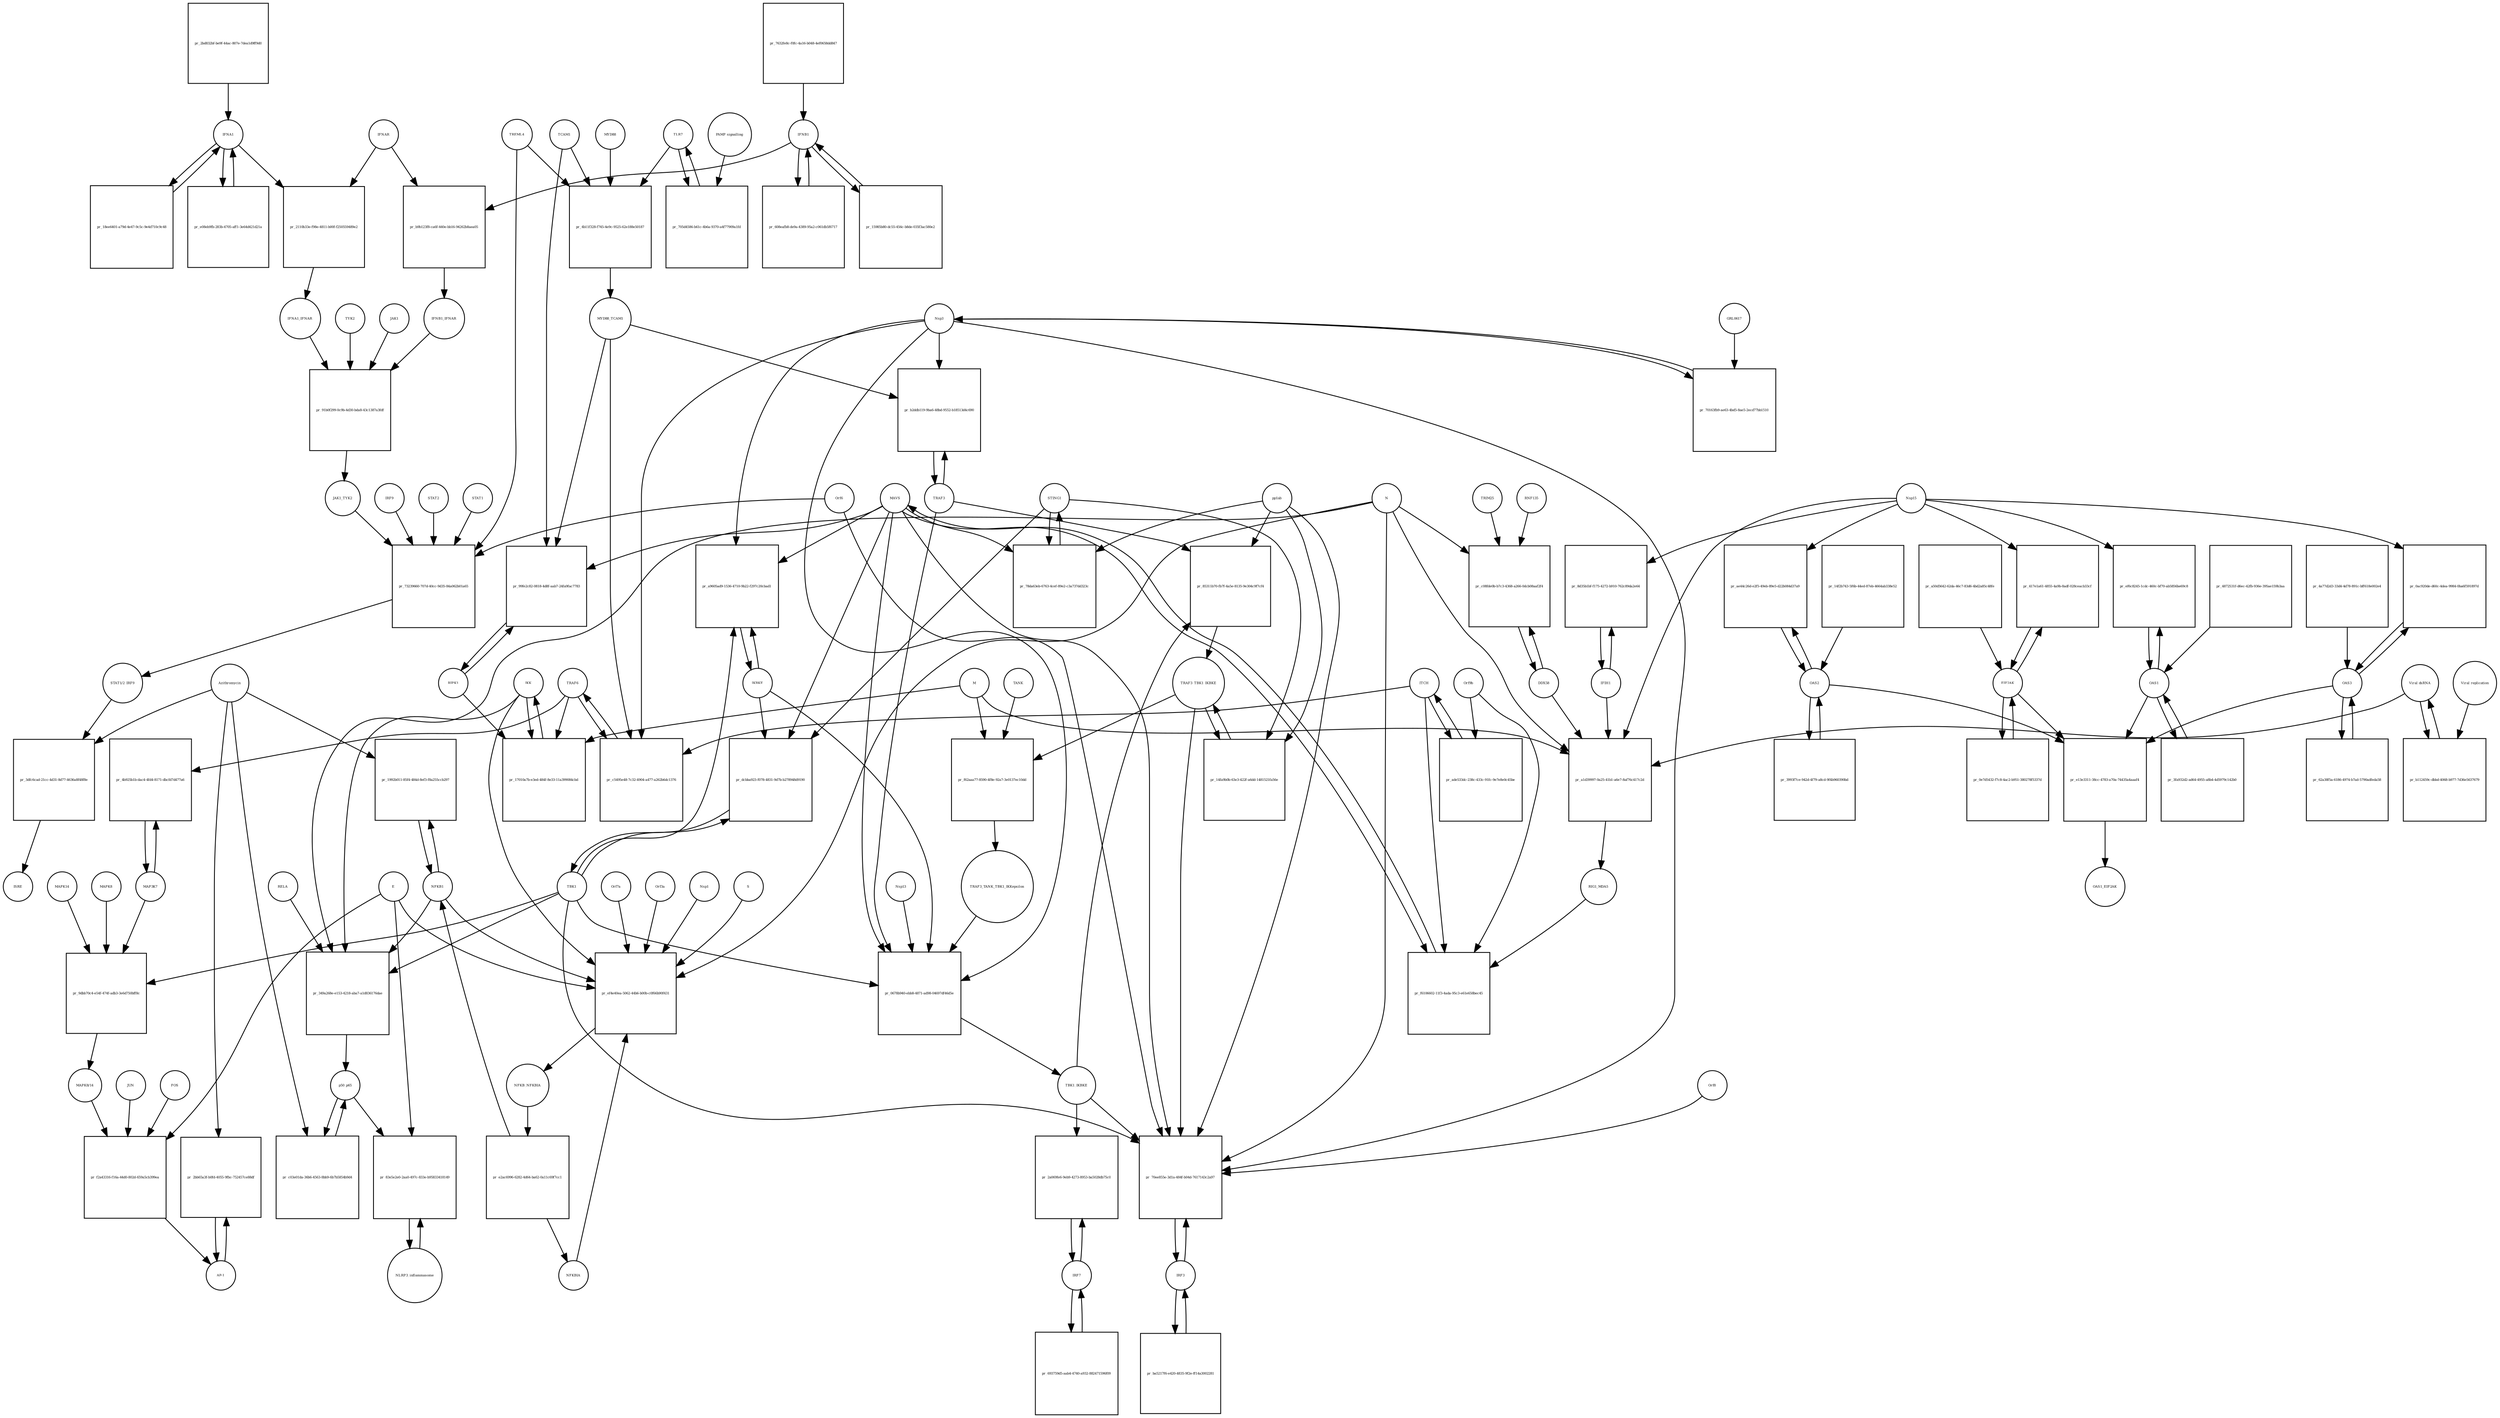 strict digraph  {
IFNA1 [annotation="urn_miriam_pubmed_31226023|urn_miriam_wikipathways_WP4868", bipartite=0, cls=macromolecule, fontsize=4, label=IFNA1, shape=circle];
"pr_18ee6401-a79d-4e47-9c5c-9e4d710c9c48" [annotation="", bipartite=1, cls=process, fontsize=4, label="pr_18ee6401-a79d-4e47-9c5c-9e4d710c9c48", shape=square];
IFNB1 [annotation="urn_miriam_pubmed_31226023|urn_miriam_wikipathways_WP4868", bipartite=0, cls=macromolecule, fontsize=4, label=IFNB1, shape=circle];
"pr_608eafb8-de9a-4389-95a2-c061db5f6717" [annotation="", bipartite=1, cls=process, fontsize=4, label="pr_608eafb8-de9a-4389-95a2-c061db5f6717", shape=square];
"STAT1/2_IRF9" [annotation="urn_miriam_pubmed_31226023|urn_miriam_wikipathways_WP4868", bipartite=0, cls=complex, fontsize=4, label="STAT1/2_IRF9", shape=circle];
"pr_3dfc6cad-21cc-4d31-8d77-4636a8f48f8e" [annotation="", bipartite=1, cls=process, fontsize=4, label="pr_3dfc6cad-21cc-4d31-8d77-4636a8f48f8e", shape=square];
ISRE [annotation="urn_miriam_pubmed_31226023|urn_miriam_wikipathways_WP4868", bipartite=0, cls=complex, fontsize=4, label=ISRE, shape=circle];
Azithromycin [annotation=urn_miriam_wikipathways_WP4868, bipartite=0, cls="simple chemical", fontsize=4, label=Azithromycin, shape=circle];
"AP-1" [annotation="urn_miriam_pubmed_31226023|urn_miriam_wikipathways_WP4868", bipartite=0, cls=complex, fontsize=4, label="AP-1", shape=circle];
"pr_2bb65a3f-b0fd-4055-9fbc-752457ce88df" [annotation="", bipartite=1, cls=process, fontsize=4, label="pr_2bb65a3f-b0fd-4055-9fbc-752457ce88df", shape=square];
NFKB1 [annotation=urn_miriam_wikipathways_WP4868, bipartite=0, cls=macromolecule, fontsize=4, label=NFKB1, shape=circle];
"pr_1992b011-85f4-484d-8ef3-f8a255ccb297" [annotation="", bipartite=1, cls=process, fontsize=4, label="pr_1992b011-85f4-484d-8ef3-f8a255ccb297", shape=square];
IRF3 [annotation="", bipartite=0, cls=macromolecule, fontsize=4, label=IRF3, shape=circle];
"pr_ba5217f6-e420-4835-9f2e-ff14a3002281" [annotation="", bipartite=1, cls=process, fontsize=4, label="pr_ba5217f6-e420-4835-9f2e-ff14a3002281", shape=square];
p50_p65 [annotation="", bipartite=0, cls=complex, fontsize=4, label=p50_p65, shape=circle];
"pr_c03e01da-36b6-4563-8bb9-6b7b5854b9d4" [annotation="", bipartite=1, cls=process, fontsize=4, label="pr_c03e01da-36b6-4563-8bb9-6b7b5854b9d4", shape=square];
IRF7 [annotation="", bipartite=0, cls=macromolecule, fontsize=4, label=IRF7, shape=circle];
"pr_693759d5-aab4-4740-a932-882471596f09" [annotation="", bipartite=1, cls=process, fontsize=4, label="pr_693759d5-aab4-4740-a932-882471596f09", shape=square];
"pr_15985b80-dc55-456c-b8de-035f3ac580e2" [annotation="", bipartite=1, cls=process, fontsize=4, label="pr_15985b80-dc55-456c-b8de-035f3ac580e2", shape=square];
"pr_e08eb9fb-283b-4705-aff1-3e64d421d21a" [annotation="", bipartite=1, cls=process, fontsize=4, label="pr_e08eb9fb-283b-4705-aff1-3e64d421d21a", shape=square];
OAS1 [annotation="", bipartite=0, cls=macromolecule, fontsize=4, label=OAS1, shape=circle];
"pr_3fa932d2-ad64-4955-a8b4-4d5979c142b0" [annotation="", bipartite=1, cls=process, fontsize=4, label="pr_3fa932d2-ad64-4955-a8b4-4d5979c142b0", shape=square];
EIF2AK [annotation="", bipartite=0, cls=macromolecule, fontsize=4, label=EIF2AK, shape=circle];
"pr_0e7d5432-f7c8-4ac2-b951-380278f5337d" [annotation="", bipartite=1, cls=process, fontsize=4, label="pr_0e7d5432-f7c8-4ac2-b951-380278f5337d", shape=square];
OAS2 [annotation="", bipartite=0, cls=macromolecule, fontsize=4, label=OAS2, shape=circle];
"pr_3993f7ce-942d-4f79-a8cd-9f4b960390bd" [annotation="", bipartite=1, cls=process, fontsize=4, label="pr_3993f7ce-942d-4f79-a8cd-9f4b960390bd", shape=square];
OAS3 [annotation="", bipartite=0, cls=macromolecule, fontsize=4, label=OAS3, shape=circle];
"pr_62a38f5a-6186-4974-b7ad-5790adfeda58" [annotation="", bipartite=1, cls=process, fontsize=4, label="pr_62a38f5a-6186-4974-b7ad-5790adfeda58", shape=square];
"pr_7632fe8c-f0fc-4a16-b048-4ef0658dd847" [annotation="", bipartite=1, cls=process, fontsize=4, label="pr_7632fe8c-f0fc-4a16-b048-4ef0658dd847", shape=square];
"pr_2bd832bf-be9f-44ac-807e-7dea1d9ff9d0" [annotation="", bipartite=1, cls=process, fontsize=4, label="pr_2bd832bf-be9f-44ac-807e-7dea1d9ff9d0", shape=square];
"pr_4872531f-d6ec-42fb-936e-395ae159b3aa" [annotation="", bipartite=1, cls=process, fontsize=4, label="pr_4872531f-d6ec-42fb-936e-395ae159b3aa", shape=square];
"pr_a50d5642-62da-46c7-83d6-4bd2a85c48fe" [annotation="", bipartite=1, cls=process, fontsize=4, label="pr_a50d5642-62da-46c7-83d6-4bd2a85c48fe", shape=square];
TRAF6 [annotation="urn_miriam_pubmed_31226023|urn_miriam_wikipathways_WP4868", bipartite=0, cls=macromolecule, fontsize=4, label=TRAF6, shape=circle];
"pr_c5495e48-7c32-4904-a477-a262b6dc1376" [annotation="", bipartite=1, cls=process, fontsize=4, label="pr_c5495e48-7c32-4904-a477-a262b6dc1376", shape=square];
MYD88_TCAM1 [annotation=urn_miriam_pubmed_31226023, bipartite=0, cls=complex, fontsize=4, label=MYD88_TCAM1, shape=circle];
Nsp3 [annotation="urn_miriam_pubmed_31226023|urn_miriam_wikipathways_WP4868|urn_miriam_ncbiprotein_YP_009725299", bipartite=0, cls=macromolecule, fontsize=4, label=Nsp3, shape=circle];
ITCH [annotation="", bipartite=0, cls=macromolecule, fontsize=4, label=ITCH, shape=circle];
TBK1 [annotation="urn_miriam_pubmed_31226023|urn_miriam_wikipathways_WP4868|urn_miriam_pubmed_24622840", bipartite=0, cls=macromolecule, fontsize=4, label=TBK1, shape=circle];
"pr_dcbba923-f078-4831-9d7b-b278948d9190" [annotation="", bipartite=1, cls=process, fontsize=4, label="pr_dcbba923-f078-4831-9d7b-b278948d9190", shape=square];
IKBKE [annotation="", bipartite=0, cls=macromolecule, fontsize=4, label=IKBKE, shape=circle];
STING1 [annotation=urn_miriam_pubmed_24622840, bipartite=0, cls=macromolecule, fontsize=4, label=STING1, shape=circle];
MAVS [annotation="", bipartite=0, cls=macromolecule, fontsize=4, label=MAVS, shape=circle];
"pr_14f2b743-5f6b-44ed-87eb-4664ab338e52" [annotation="", bipartite=1, cls=process, fontsize=4, label="pr_14f2b743-5f6b-44ed-87eb-4664ab338e52", shape=square];
"pr_4a77d2d3-33d4-4d78-891c-bff618e002e4" [annotation="", bipartite=1, cls=process, fontsize=4, label="pr_4a77d2d3-33d4-4d78-891c-bff618e002e4", shape=square];
TRAF3 [annotation=urn_miriam_pubmed_31226023, bipartite=0, cls=macromolecule, fontsize=4, label=TRAF3, shape=circle];
"pr_b2ddb119-9ba6-48bd-9552-b18513d4c690" [annotation="", bipartite=1, cls=process, fontsize=4, label="pr_b2ddb119-9ba6-48bd-9552-b18513d4c690", shape=square];
MAP3K7 [annotation="", bipartite=0, cls=macromolecule, fontsize=4, label=MAP3K7, shape=circle];
"pr_4b925b1b-dac4-4fd4-8171-dbcfd7d477a6" [annotation="", bipartite=1, cls=process, fontsize=4, label="pr_4b925b1b-dac4-4fd4-8171-dbcfd7d477a6", shape=square];
IKK [annotation="", bipartite=0, cls=complex, fontsize=4, label=IKK, shape=circle];
"pr_17010a7b-e3ed-484f-8e33-11a399084cbd" [annotation="", bipartite=1, cls=process, fontsize=4, label="pr_17010a7b-e3ed-484f-8e33-11a399084cbd", shape=square];
RIPK1 [annotation="", bipartite=0, cls=macromolecule, fontsize=4, label=RIPK1, shape=circle];
M [annotation="urn_miriam_pubmed_31226023|urn_miriam_ncbiprotein_BCD58756", bipartite=0, cls=macromolecule, fontsize=4, label=M, shape=circle];
"pr_a9605ad9-1536-4710-9b22-f297c20cbad1" [annotation="", bipartite=1, cls=process, fontsize=4, label="pr_a9605ad9-1536-4710-9b22-f297c20cbad1", shape=square];
"pr_70ee855e-3d1a-484f-b04d-7617143c2a97" [annotation="", bipartite=1, cls=process, fontsize=4, label="pr_70ee855e-3d1a-484f-b04d-7617143c2a97", shape=square];
TBK1_IKBKE [annotation="urn_miriam_pubmed_31226023|urn_miriam_wikipathways_WP4868|urn_miriam_pubmed_24622840", bipartite=0, cls=complex, fontsize=4, label=TBK1_IKBKE, shape=circle];
N [annotation="urn_miriam_pubmed_31226023|urn_miriam_ncbiprotein_BCD58761", bipartite=0, cls=macromolecule, fontsize=4, label=N, shape=circle];
TRAF3_TBK1_IKBKE [annotation=urn_miriam_pubmed_24622840, bipartite=0, cls=complex, fontsize=4, label=TRAF3_TBK1_IKBKE, shape=circle];
Orf8 [annotation=urn_miriam_ncbiprotein_BCD58760, bipartite=0, cls=complex, fontsize=4, label=Orf8, shape=circle];
Orf6 [annotation="urn_miriam_pubmed_31226023|urn_miriam_ncbiprotein_BCD58757", bipartite=0, cls=macromolecule, fontsize=4, label=Orf6, shape=circle];
pp1ab [annotation="urn_miriam_ncbiprotein_YP_009724389|urn_miriam_pubmed_24622840", bipartite=0, cls=macromolecule, fontsize=4, label=pp1ab, shape=circle];
"pr_99fe2c82-0818-4d8f-aab7-24fa9fac7783" [annotation="", bipartite=1, cls=process, fontsize=4, label="pr_99fe2c82-0818-4d8f-aab7-24fa9fac7783", shape=square];
TCAM1 [annotation=urn_miriam_pubmed_31226023, bipartite=0, cls=macromolecule, fontsize=4, label=TCAM1, shape=circle];
"pr_f6106602-11f3-4ada-95c3-e61e658bec45" [annotation="", bipartite=1, cls=process, fontsize=4, label="pr_f6106602-11f3-4ada-95c3-e61e658bec45", shape=square];
RIG1_MDA5 [annotation="urn_miriam_pubmed_31226023|urn_miriam_pubmed_19052324", bipartite=0, cls=complex, fontsize=4, label=RIG1_MDA5, shape=circle];
Orf9b [annotation="urn_miriam_pubmed_31226023|urn_miriam_ncbiprotein_ABI96969|urn_miriam_uniprot_P0DTD2", bipartite=0, cls=macromolecule, fontsize=4, label=Orf9b, shape=circle];
"pr_0ac920de-d60c-4dea-9984-0ba6f591897d" [annotation="", bipartite=1, cls=process, fontsize=4, label="pr_0ac920de-d60c-4dea-9984-0ba6f591897d", shape=square];
Nsp15 [annotation="urn_miriam_pubmed_31226023|urn_miriam_ncbiprotein_YP_009725310", bipartite=0, cls=macromolecule, fontsize=4, label=Nsp15, shape=circle];
"pr_ae44c26d-e2f5-49eb-89e5-d22b084d37a9" [annotation="", bipartite=1, cls=process, fontsize=4, label="pr_ae44c26d-e2f5-49eb-89e5-d22b084d37a9", shape=square];
"pr_ef6c8245-1cdc-460c-bf70-ab5856be69c8" [annotation="", bipartite=1, cls=process, fontsize=4, label="pr_ef6c8245-1cdc-460c-bf70-ab5856be69c8", shape=square];
"pr_417e1a61-4855-4a9b-8adf-028ceacb33cf" [annotation="", bipartite=1, cls=process, fontsize=4, label="pr_417e1a61-4855-4a9b-8adf-028ceacb33cf", shape=square];
"Viral dsRNA" [annotation="urn_miriam_pubmed_31226023|urn_miriam_pubmed_19052324|urn_miriam_taxonomy_694009", bipartite=0, cls="nucleic acid feature", fontsize=4, label="Viral dsRNA", shape=circle];
"pr_b112459c-dbbd-4068-b977-7d36e5637679" [annotation="", bipartite=1, cls=process, fontsize=4, label="pr_b112459c-dbbd-4068-b977-7d36e5637679", shape=square];
"Viral replication" [annotation="urn_miriam_pubmed_31226023|urn_miriam_pubmed_19052324|urn_miriam_mesh_D014779", bipartite=0, cls=phenotype, fontsize=4, label="Viral replication", shape=circle];
"pr_70163fb9-ae63-4bd5-8ae5-2ecd77bb1510" [annotation="", bipartite=1, cls=process, fontsize=4, label="pr_70163fb9-ae63-4bd5-8ae5-2ecd77bb1510", shape=square];
GRL0617 [annotation=urn_miriam_wikipathways_WP4868, bipartite=0, cls="simple chemical", fontsize=4, label=GRL0617, shape=circle];
"pr_78da63eb-6763-4cef-89e2-c3a737dd323c" [annotation="", bipartite=1, cls=process, fontsize=4, label="pr_78da63eb-6763-4cef-89e2-c3a737dd323c", shape=square];
"pr_14fa9b0b-63e3-422f-a6dd-1481521fa56e" [annotation="", bipartite=1, cls=process, fontsize=4, label="pr_14fa9b0b-63e3-422f-a6dd-1481521fa56e", shape=square];
TLR7 [annotation=urn_miriam_pubmed_31226023, bipartite=0, cls=macromolecule, fontsize=4, label=TLR7, shape=circle];
"pr_705d4586-b61c-4b6a-9370-a4f77909a1fd" [annotation="", bipartite=1, cls=process, fontsize=4, label="pr_705d4586-b61c-4b6a-9370-a4f77909a1fd", shape=square];
"PAMP signalling" [annotation="urn_miriam_pubmed_31226023|urn_miriam_mesh_D000069452", bipartite=0, cls=phenotype, fontsize=4, label="PAMP signalling", shape=circle];
IFIH1 [annotation="", bipartite=0, cls=macromolecule, fontsize=4, label=IFIH1, shape=circle];
"pr_8d35b1bf-f175-4272-b910-762c89da2e64" [annotation="", bipartite=1, cls=process, fontsize=4, label="pr_8d35b1bf-f175-4272-b910-762c89da2e64", shape=square];
DDX58 [annotation="urn_miriam_pubmed_31226023|urn_miriam_pubmed_19052324", bipartite=0, cls=macromolecule, fontsize=4, label=DDX58, shape=circle];
"pr_c08fde0b-b7c3-4368-a266-0dcb08aaf2f4" [annotation="", bipartite=1, cls=process, fontsize=4, label="pr_c08fde0b-b7c3-4368-a266-0dcb08aaf2f4", shape=square];
TRIM25 [annotation="", bipartite=0, cls=macromolecule, fontsize=4, label=TRIM25, shape=circle];
RNF135 [annotation="", bipartite=0, cls=macromolecule, fontsize=4, label=RNF135, shape=circle];
"pr_ade533dc-238c-433c-91fc-9e7e8e0c45be" [annotation="", bipartite=1, cls=process, fontsize=4, label="pr_ade533dc-238c-433c-91fc-9e7e8e0c45be", shape=square];
"pr_f62aaa77-8590-4f8e-92a7-3e0137ec10dd" [annotation="", bipartite=1, cls=process, fontsize=4, label="pr_f62aaa77-8590-4f8e-92a7-3e0137ec10dd", shape=square];
TRAF3_TANK_TBK1_IKKepsilon [annotation="", bipartite=0, cls=complex, fontsize=4, label=TRAF3_TANK_TBK1_IKKepsilon, shape=circle];
TANK [annotation="", bipartite=0, cls=macromolecule, fontsize=4, label=TANK, shape=circle];
"pr_2a069fe6-9eb9-4273-8953-ba5028db75c0" [annotation="", bipartite=1, cls=process, fontsize=4, label="pr_2a069fe6-9eb9-4273-8953-ba5028db75c0", shape=square];
NLRP3_inflammasome [annotation="", bipartite=0, cls=complex, fontsize=4, label=NLRP3_inflammasome, shape=circle];
"pr_83e5e2e0-2aa0-497c-833e-b95833418149" [annotation="", bipartite=1, cls=process, fontsize=4, label="pr_83e5e2e0-2aa0-497c-833e-b95833418149", shape=square];
E [annotation="urn_miriam_pubmed_31226023|urn_miriam_ncbiprotein_BCD58755", bipartite=0, cls=macromolecule, fontsize=4, label=E, shape=circle];
STAT1 [annotation="urn_miriam_pubmed_31226023|urn_miriam_wikipathways_WP4868", bipartite=0, cls=macromolecule, fontsize=4, label=STAT1, shape=circle];
"pr_73239660-707d-40cc-9d35-84a062b01a65" [annotation="", bipartite=1, cls=process, fontsize=4, label="pr_73239660-707d-40cc-9d35-84a062b01a65", shape=square];
TREML4 [annotation=urn_miriam_wikipathways_WP4868, bipartite=0, cls=macromolecule, fontsize=4, label=TREML4, shape=circle];
JAK1_TYK2 [annotation="urn_miriam_pubmed_31226023|urn_miriam_wikipathways_WP4868", bipartite=0, cls=complex, fontsize=4, label=JAK1_TYK2, shape=circle];
IRF9 [annotation="urn_miriam_pubmed_31226023|urn_miriam_wikipathways_WP4868", bipartite=0, cls=macromolecule, fontsize=4, label=IRF9, shape=circle];
STAT2 [annotation="urn_miriam_pubmed_31226023|urn_miriam_wikipathways_WP4868", bipartite=0, cls=macromolecule, fontsize=4, label=STAT2, shape=circle];
"pr_e13e3311-38cc-4783-a70a-74435a4aaaf4" [annotation="", bipartite=1, cls=process, fontsize=4, label="pr_e13e3311-38cc-4783-a70a-74435a4aaaf4", shape=square];
OAS1_EIF2AK [annotation="", bipartite=0, cls=complex, fontsize=4, label=OAS1_EIF2AK, shape=circle];
JAK1 [annotation="urn_miriam_pubmed_31226023|urn_miriam_wikipathways_WP4868", bipartite=0, cls=macromolecule, fontsize=4, label=JAK1, shape=circle];
"pr_91b0f299-0c9b-4d30-bda8-43c1387a3fdf" [annotation="", bipartite=1, cls=process, fontsize=4, label="pr_91b0f299-0c9b-4d30-bda8-43c1387a3fdf", shape=square];
IFNA1_IFNAR [annotation="urn_miriam_pubmed_31226023|urn_miriam_wikipathways_WP4868", bipartite=0, cls=complex, fontsize=4, label=IFNA1_IFNAR, shape=circle];
IFNB1_IFNAR [annotation="urn_miriam_pubmed_31226023|urn_miriam_wikipathways_WP4868", bipartite=0, cls=complex, fontsize=4, label=IFNB1_IFNAR, shape=circle];
TYK2 [annotation="urn_miriam_pubmed_31226023|urn_miriam_wikipathways_WP4868", bipartite=0, cls=macromolecule, fontsize=4, label=TYK2, shape=circle];
MYD88 [annotation="urn_miriam_pubmed_31226023|urn_miriam_wikipathways_WP4868", bipartite=0, cls=macromolecule, fontsize=4, label=MYD88, shape=circle];
"pr_4b11f328-f745-4e9c-9525-62e188e50187" [annotation="", bipartite=1, cls=process, fontsize=4, label="pr_4b11f328-f745-4e9c-9525-62e188e50187", shape=square];
NFKB_NFKBIA [annotation="urn_miriam_pubmed_31226023|urn_miriam_wikipathways_WP4868", bipartite=0, cls=complex, fontsize=4, label=NFKB_NFKBIA, shape=circle];
"pr_e2ac6996-6282-4d64-ba62-0a11c69f7cc1" [annotation="", bipartite=1, cls=process, fontsize=4, label="pr_e2ac6996-6282-4d64-ba62-0a11c69f7cc1", shape=square];
NFKBIA [annotation="urn_miriam_pubmed_31226023|urn_miriam_wikipathways_WP4868", bipartite=0, cls=macromolecule, fontsize=4, label=NFKBIA, shape=circle];
IFNAR [annotation="urn_miriam_pubmed_31226023|urn_miriam_wikipathways_WP4868", bipartite=0, cls=complex, fontsize=4, label=IFNAR, shape=circle];
"pr_2110b33e-f98e-4811-b00f-f250559489e2" [annotation="", bipartite=1, cls=process, fontsize=4, label="pr_2110b33e-f98e-4811-b00f-f250559489e2", shape=square];
"pr_b9b123f8-ca6f-440e-bb16-94262b8aea05" [annotation="", bipartite=1, cls=process, fontsize=4, label="pr_b9b123f8-ca6f-440e-bb16-94262b8aea05", shape=square];
MAPK14 [annotation="urn_miriam_pubmed_31226023|urn_miriam_wikipathways_WP4868", bipartite=0, cls=macromolecule, fontsize=4, label=MAPK14, shape=circle];
"pr_9dbb70c4-e54f-474f-adb3-3e6d750bff8c" [annotation="", bipartite=1, cls=process, fontsize=4, label="pr_9dbb70c4-e54f-474f-adb3-3e6d750bff8c", shape=square];
"MAPK8/14" [annotation="urn_miriam_pubmed_31226023|urn_miriam_wikipathways_WP4868", bipartite=0, cls=complex, fontsize=4, label="MAPK8/14", shape=circle];
MAPK8 [annotation="urn_miriam_pubmed_31226023|urn_miriam_wikipathways_WP4868", bipartite=0, cls=macromolecule, fontsize=4, label=MAPK8, shape=circle];
JUN [annotation="urn_miriam_pubmed_31226023|urn_miriam_wikipathways_WP4868", bipartite=0, cls=macromolecule, fontsize=4, label=JUN, shape=circle];
"pr_f2a43316-f16a-44d0-802d-659a5cb399ea" [annotation="", bipartite=1, cls=process, fontsize=4, label="pr_f2a43316-f16a-44d0-802d-659a5cb399ea", shape=square];
FOS [annotation="urn_miriam_pubmed_31226023|urn_miriam_wikipathways_WP4868", bipartite=0, cls=macromolecule, fontsize=4, label=FOS, shape=circle];
"pr_ef4e40ea-5062-44b6-b00b-c0f66b90f431" [annotation="", bipartite=1, cls=process, fontsize=4, label="pr_ef4e40ea-5062-44b6-b00b-c0f66b90f431", shape=square];
Nsp1 [annotation="urn_miriam_pubmed_31226023|urn_miriam_ncbiprotein_YP_009725297", bipartite=0, cls=macromolecule, fontsize=4, label=Nsp1, shape=circle];
S [annotation=urn_miriam_ncbiprotein_BCD58753, bipartite=0, cls=macromolecule, fontsize=4, label=S, shape=circle];
Orf7a [annotation=urn_miriam_ncbiprotein_BCD58758, bipartite=0, cls=macromolecule, fontsize=4, label=Orf7a, shape=circle];
Orf3a [annotation=urn_miriam_ncbiprotein_BCD58754, bipartite=0, cls=macromolecule, fontsize=4, label=Orf3a, shape=circle];
"pr_0678b940-ebb8-4871-ad98-04697df46d5e" [annotation="", bipartite=1, cls=process, fontsize=4, label="pr_0678b940-ebb8-4871-ad98-04697df46d5e", shape=square];
Nsp13 [annotation="urn_miriam_uniprot_P0DTD1|urn_miriam_wikipathways_WP4868|urn_miriam_ncbiprotein_YP_009725308", bipartite=0, cls=macromolecule, fontsize=4, label=Nsp13, shape=circle];
RELA [annotation="", bipartite=0, cls=macromolecule, fontsize=4, label=RELA, shape=circle];
"pr_349a268e-e153-4218-aba7-a1d836176dae" [annotation="", bipartite=1, cls=process, fontsize=4, label="pr_349a268e-e153-4218-aba7-a1d836176dae", shape=square];
"pr_a1d39997-0a25-41b1-a6e7-8af76c417c2d" [annotation="", bipartite=1, cls=process, fontsize=4, label="pr_a1d39997-0a25-41b1-a6e7-8af76c417c2d", shape=square];
"pr_85311b70-fb7f-4a5e-8135-9e304c9f7cf4" [annotation="", bipartite=1, cls=process, fontsize=4, label="pr_85311b70-fb7f-4a5e-8135-9e304c9f7cf4", shape=square];
IFNA1 -> "pr_18ee6401-a79d-4e47-9c5c-9e4d710c9c48"  [annotation="", interaction_type=consumption];
IFNA1 -> "pr_e08eb9fb-283b-4705-aff1-3e64d421d21a"  [annotation="", interaction_type=consumption];
IFNA1 -> "pr_2110b33e-f98e-4811-b00f-f250559489e2"  [annotation="", interaction_type=consumption];
"pr_18ee6401-a79d-4e47-9c5c-9e4d710c9c48" -> IFNA1  [annotation="", interaction_type=production];
IFNB1 -> "pr_608eafb8-de9a-4389-95a2-c061db5f6717"  [annotation="", interaction_type=consumption];
IFNB1 -> "pr_15985b80-dc55-456c-b8de-035f3ac580e2"  [annotation="", interaction_type=consumption];
IFNB1 -> "pr_b9b123f8-ca6f-440e-bb16-94262b8aea05"  [annotation="", interaction_type=consumption];
"pr_608eafb8-de9a-4389-95a2-c061db5f6717" -> IFNB1  [annotation="", interaction_type=production];
"STAT1/2_IRF9" -> "pr_3dfc6cad-21cc-4d31-8d77-4636a8f48f8e"  [annotation="", interaction_type=consumption];
"pr_3dfc6cad-21cc-4d31-8d77-4636a8f48f8e" -> ISRE  [annotation="", interaction_type=production];
Azithromycin -> "pr_3dfc6cad-21cc-4d31-8d77-4636a8f48f8e"  [annotation=urn_miriam_pubmed_31226023, interaction_type=inhibition];
Azithromycin -> "pr_2bb65a3f-b0fd-4055-9fbc-752457ce88df"  [annotation=urn_miriam_pubmed_31226023, interaction_type=inhibition];
Azithromycin -> "pr_1992b011-85f4-484d-8ef3-f8a255ccb297"  [annotation=urn_miriam_wikipathways_WP4868, interaction_type=inhibition];
Azithromycin -> "pr_c03e01da-36b6-4563-8bb9-6b7b5854b9d4"  [annotation=urn_miriam_pubmed_31226023, interaction_type=inhibition];
"AP-1" -> "pr_2bb65a3f-b0fd-4055-9fbc-752457ce88df"  [annotation="", interaction_type=consumption];
"pr_2bb65a3f-b0fd-4055-9fbc-752457ce88df" -> "AP-1"  [annotation="", interaction_type=production];
NFKB1 -> "pr_1992b011-85f4-484d-8ef3-f8a255ccb297"  [annotation="", interaction_type=consumption];
NFKB1 -> "pr_ef4e40ea-5062-44b6-b00b-c0f66b90f431"  [annotation="", interaction_type=consumption];
NFKB1 -> "pr_349a268e-e153-4218-aba7-a1d836176dae"  [annotation="", interaction_type=consumption];
"pr_1992b011-85f4-484d-8ef3-f8a255ccb297" -> NFKB1  [annotation="", interaction_type=production];
IRF3 -> "pr_ba5217f6-e420-4835-9f2e-ff14a3002281"  [annotation="", interaction_type=consumption];
IRF3 -> "pr_70ee855e-3d1a-484f-b04d-7617143c2a97"  [annotation="", interaction_type=consumption];
"pr_ba5217f6-e420-4835-9f2e-ff14a3002281" -> IRF3  [annotation="", interaction_type=production];
p50_p65 -> "pr_c03e01da-36b6-4563-8bb9-6b7b5854b9d4"  [annotation="", interaction_type=consumption];
p50_p65 -> "pr_83e5e2e0-2aa0-497c-833e-b95833418149"  [annotation="urn_miriam_pubmed_32133002|urn_miriam_taxonomy_694009|urn_miriam_pubmed_28531279", interaction_type=catalysis];
"pr_c03e01da-36b6-4563-8bb9-6b7b5854b9d4" -> p50_p65  [annotation="", interaction_type=production];
IRF7 -> "pr_693759d5-aab4-4740-a932-882471596f09"  [annotation="", interaction_type=consumption];
IRF7 -> "pr_2a069fe6-9eb9-4273-8953-ba5028db75c0"  [annotation="", interaction_type=consumption];
"pr_693759d5-aab4-4740-a932-882471596f09" -> IRF7  [annotation="", interaction_type=production];
"pr_15985b80-dc55-456c-b8de-035f3ac580e2" -> IFNB1  [annotation="", interaction_type=production];
"pr_e08eb9fb-283b-4705-aff1-3e64d421d21a" -> IFNA1  [annotation="", interaction_type=production];
OAS1 -> "pr_3fa932d2-ad64-4955-a8b4-4d5979c142b0"  [annotation="", interaction_type=consumption];
OAS1 -> "pr_ef6c8245-1cdc-460c-bf70-ab5856be69c8"  [annotation="", interaction_type=consumption];
OAS1 -> "pr_e13e3311-38cc-4783-a70a-74435a4aaaf4"  [annotation="", interaction_type=consumption];
"pr_3fa932d2-ad64-4955-a8b4-4d5979c142b0" -> OAS1  [annotation="", interaction_type=production];
EIF2AK -> "pr_0e7d5432-f7c8-4ac2-b951-380278f5337d"  [annotation="", interaction_type=consumption];
EIF2AK -> "pr_417e1a61-4855-4a9b-8adf-028ceacb33cf"  [annotation="", interaction_type=consumption];
EIF2AK -> "pr_e13e3311-38cc-4783-a70a-74435a4aaaf4"  [annotation="", interaction_type=consumption];
"pr_0e7d5432-f7c8-4ac2-b951-380278f5337d" -> EIF2AK  [annotation="", interaction_type=production];
OAS2 -> "pr_3993f7ce-942d-4f79-a8cd-9f4b960390bd"  [annotation="", interaction_type=consumption];
OAS2 -> "pr_ae44c26d-e2f5-49eb-89e5-d22b084d37a9"  [annotation="", interaction_type=consumption];
OAS2 -> "pr_e13e3311-38cc-4783-a70a-74435a4aaaf4"  [annotation="", interaction_type=consumption];
"pr_3993f7ce-942d-4f79-a8cd-9f4b960390bd" -> OAS2  [annotation="", interaction_type=production];
OAS3 -> "pr_62a38f5a-6186-4974-b7ad-5790adfeda58"  [annotation="", interaction_type=consumption];
OAS3 -> "pr_0ac920de-d60c-4dea-9984-0ba6f591897d"  [annotation="", interaction_type=consumption];
OAS3 -> "pr_e13e3311-38cc-4783-a70a-74435a4aaaf4"  [annotation="", interaction_type=consumption];
"pr_62a38f5a-6186-4974-b7ad-5790adfeda58" -> OAS3  [annotation="", interaction_type=production];
"pr_7632fe8c-f0fc-4a16-b048-4ef0658dd847" -> IFNB1  [annotation="", interaction_type=production];
"pr_2bd832bf-be9f-44ac-807e-7dea1d9ff9d0" -> IFNA1  [annotation="", interaction_type=production];
"pr_4872531f-d6ec-42fb-936e-395ae159b3aa" -> OAS1  [annotation="", interaction_type=production];
"pr_a50d5642-62da-46c7-83d6-4bd2a85c48fe" -> EIF2AK  [annotation="", interaction_type=production];
TRAF6 -> "pr_c5495e48-7c32-4904-a477-a262b6dc1376"  [annotation="", interaction_type=consumption];
TRAF6 -> "pr_4b925b1b-dac4-4fd4-8171-dbcfd7d477a6"  [annotation=urn_miriam_pubmed_31226023, interaction_type=catalysis];
TRAF6 -> "pr_17010a7b-e3ed-484f-8e33-11a399084cbd"  [annotation="urn_miriam_pubmed_31226023|urn_miriam_taxonomy_694009", interaction_type=catalysis];
"pr_c5495e48-7c32-4904-a477-a262b6dc1376" -> TRAF6  [annotation="", interaction_type=production];
MYD88_TCAM1 -> "pr_c5495e48-7c32-4904-a477-a262b6dc1376"  [annotation="urn_miriam_pubmed_31226023|urn_miriam_taxonomy_694009|urn_miriam_pubmed_25135833", interaction_type=catalysis];
MYD88_TCAM1 -> "pr_b2ddb119-9ba6-48bd-9552-b18513d4c690"  [annotation="urn_miriam_pubmed_31226023|urn_miriam_taxonomy_694009", interaction_type=catalysis];
MYD88_TCAM1 -> "pr_99fe2c82-0818-4d8f-aab7-24fa9fac7783"  [annotation="urn_miriam_pubmed_20404851|urn_miriam_pubmed_31226023", interaction_type=catalysis];
Nsp3 -> "pr_c5495e48-7c32-4904-a477-a262b6dc1376"  [annotation="urn_miriam_pubmed_31226023|urn_miriam_taxonomy_694009|urn_miriam_pubmed_25135833", interaction_type=inhibition];
Nsp3 -> "pr_b2ddb119-9ba6-48bd-9552-b18513d4c690"  [annotation="urn_miriam_pubmed_31226023|urn_miriam_taxonomy_694009", interaction_type=inhibition];
Nsp3 -> "pr_a9605ad9-1536-4710-9b22-f297c20cbad1"  [annotation="urn_miriam_pubmed_18353649|urn_miriam_pubmed_25636800|urn_miriam_pubmed_31226023|urn_miriam_taxonomy_694009", interaction_type=inhibition];
Nsp3 -> "pr_70ee855e-3d1a-484f-b04d-7617143c2a97"  [annotation="urn_miriam_pubmed_14679297|urn_miriam_pubmed_17108024|urn_miriam_pubmed_24622840|urn_miriam_pubmed_25481026|urn_miriam_pubmed_25636800|urn_miriam_pubmed_29294448|urn_miriam_pubmed_17761676|urn_miriam_pubmed_18440553|urn_miriam_pubmed_31226023|urn_miriam_taxonomy_694009", interaction_type=inhibition];
Nsp3 -> "pr_70163fb9-ae63-4bd5-8ae5-2ecd77bb1510"  [annotation="", interaction_type=consumption];
Nsp3 -> "pr_0678b940-ebb8-4871-ad98-04697df46d5e"  [annotation="urn_miriam_pubmed_31226023|urn_miriam_taxonomy_694009|urn_miriam_pubmed_19380580", interaction_type=inhibition];
ITCH -> "pr_c5495e48-7c32-4904-a477-a262b6dc1376"  [annotation="urn_miriam_pubmed_31226023|urn_miriam_taxonomy_694009|urn_miriam_pubmed_25135833", interaction_type=inhibition];
ITCH -> "pr_f6106602-11f3-4ada-95c3-e61e658bec45"  [annotation="urn_miriam_pubmed_19052324|urn_miriam_pubmed_25135833|urn_miriam_pubmed_31226023|urn_miriam_taxonomy_694009", interaction_type=inhibition];
ITCH -> "pr_ade533dc-238c-433c-91fc-9e7e8e0c45be"  [annotation="", interaction_type=consumption];
TBK1 -> "pr_dcbba923-f078-4831-9d7b-b278948d9190"  [annotation="", interaction_type=consumption];
TBK1 -> "pr_a9605ad9-1536-4710-9b22-f297c20cbad1"  [annotation="urn_miriam_pubmed_18353649|urn_miriam_pubmed_25636800|urn_miriam_pubmed_31226023|urn_miriam_taxonomy_694009", interaction_type=catalysis];
TBK1 -> "pr_70ee855e-3d1a-484f-b04d-7617143c2a97"  [annotation="urn_miriam_pubmed_14679297|urn_miriam_pubmed_17108024|urn_miriam_pubmed_24622840|urn_miriam_pubmed_25481026|urn_miriam_pubmed_25636800|urn_miriam_pubmed_29294448|urn_miriam_pubmed_17761676|urn_miriam_pubmed_18440553|urn_miriam_pubmed_31226023|urn_miriam_taxonomy_694009", interaction_type=catalysis];
TBK1 -> "pr_9dbb70c4-e54f-474f-adb3-3e6d750bff8c"  [annotation=urn_miriam_pubmed_31226023, interaction_type=catalysis];
TBK1 -> "pr_0678b940-ebb8-4871-ad98-04697df46d5e"  [annotation="", interaction_type=consumption];
TBK1 -> "pr_349a268e-e153-4218-aba7-a1d836176dae"  [annotation="urn_miriam_pubmed_14679297|urn_miriam_pubmed_17108024|urn_miriam_pubmed_19609947|urn_miriam_pubmed_31226023|urn_miriam_taxonomy_694009", interaction_type=catalysis];
"pr_dcbba923-f078-4831-9d7b-b278948d9190" -> TBK1  [annotation="", interaction_type=production];
IKBKE -> "pr_dcbba923-f078-4831-9d7b-b278948d9190"  [annotation="urn_miriam_pubmed_24622840|urn_miriam_pubmed_25636800|urn_miriam_pubmed_26631542", interaction_type=catalysis];
IKBKE -> "pr_a9605ad9-1536-4710-9b22-f297c20cbad1"  [annotation="", interaction_type=consumption];
IKBKE -> "pr_0678b940-ebb8-4871-ad98-04697df46d5e"  [annotation="", interaction_type=consumption];
STING1 -> "pr_dcbba923-f078-4831-9d7b-b278948d9190"  [annotation="urn_miriam_pubmed_24622840|urn_miriam_pubmed_25636800|urn_miriam_pubmed_26631542", interaction_type=catalysis];
STING1 -> "pr_78da63eb-6763-4cef-89e2-c3a737dd323c"  [annotation="", interaction_type=consumption];
STING1 -> "pr_14fa9b0b-63e3-422f-a6dd-1481521fa56e"  [annotation="urn_miriam_pubmed_24622840|urn_miriam_taxonomy_694009", interaction_type=catalysis];
MAVS -> "pr_dcbba923-f078-4831-9d7b-b278948d9190"  [annotation="urn_miriam_pubmed_24622840|urn_miriam_pubmed_25636800|urn_miriam_pubmed_26631542", interaction_type=catalysis];
MAVS -> "pr_a9605ad9-1536-4710-9b22-f297c20cbad1"  [annotation="urn_miriam_pubmed_18353649|urn_miriam_pubmed_25636800|urn_miriam_pubmed_31226023|urn_miriam_taxonomy_694009", interaction_type=catalysis];
MAVS -> "pr_70ee855e-3d1a-484f-b04d-7617143c2a97"  [annotation="urn_miriam_pubmed_14679297|urn_miriam_pubmed_17108024|urn_miriam_pubmed_24622840|urn_miriam_pubmed_25481026|urn_miriam_pubmed_25636800|urn_miriam_pubmed_29294448|urn_miriam_pubmed_17761676|urn_miriam_pubmed_18440553|urn_miriam_pubmed_31226023|urn_miriam_taxonomy_694009", interaction_type=catalysis];
MAVS -> "pr_99fe2c82-0818-4d8f-aab7-24fa9fac7783"  [annotation="urn_miriam_pubmed_20404851|urn_miriam_pubmed_31226023", interaction_type=catalysis];
MAVS -> "pr_f6106602-11f3-4ada-95c3-e61e658bec45"  [annotation="", interaction_type=consumption];
MAVS -> "pr_78da63eb-6763-4cef-89e2-c3a737dd323c"  [annotation="urn_miriam_pubmed_22312431|urn_miriam_pubmed_24622840|urn_miriam_taxonomy_694009", interaction_type=catalysis];
MAVS -> "pr_0678b940-ebb8-4871-ad98-04697df46d5e"  [annotation="urn_miriam_pubmed_31226023|urn_miriam_taxonomy_694009|urn_miriam_pubmed_19380580", interaction_type=catalysis];
"pr_14f2b743-5f6b-44ed-87eb-4664ab338e52" -> OAS2  [annotation="", interaction_type=production];
"pr_4a77d2d3-33d4-4d78-891c-bff618e002e4" -> OAS3  [annotation="", interaction_type=production];
TRAF3 -> "pr_b2ddb119-9ba6-48bd-9552-b18513d4c690"  [annotation="", interaction_type=consumption];
TRAF3 -> "pr_0678b940-ebb8-4871-ad98-04697df46d5e"  [annotation="urn_miriam_pubmed_31226023|urn_miriam_taxonomy_694009|urn_miriam_pubmed_19380580", interaction_type=catalysis];
TRAF3 -> "pr_85311b70-fb7f-4a5e-8135-9e304c9f7cf4"  [annotation="", interaction_type=consumption];
"pr_b2ddb119-9ba6-48bd-9552-b18513d4c690" -> TRAF3  [annotation="", interaction_type=production];
MAP3K7 -> "pr_4b925b1b-dac4-4fd4-8171-dbcfd7d477a6"  [annotation="", interaction_type=consumption];
MAP3K7 -> "pr_9dbb70c4-e54f-474f-adb3-3e6d750bff8c"  [annotation=urn_miriam_pubmed_31226023, interaction_type=catalysis];
"pr_4b925b1b-dac4-4fd4-8171-dbcfd7d477a6" -> MAP3K7  [annotation="", interaction_type=production];
IKK -> "pr_17010a7b-e3ed-484f-8e33-11a399084cbd"  [annotation="", interaction_type=consumption];
IKK -> "pr_ef4e40ea-5062-44b6-b00b-c0f66b90f431"  [annotation="urn_miriam_pubmed_31226023|urn_miriam_taxonomy_694009", interaction_type=inhibition];
IKK -> "pr_349a268e-e153-4218-aba7-a1d836176dae"  [annotation="urn_miriam_pubmed_14679297|urn_miriam_pubmed_17108024|urn_miriam_pubmed_19609947|urn_miriam_pubmed_31226023|urn_miriam_taxonomy_694009", interaction_type=catalysis];
"pr_17010a7b-e3ed-484f-8e33-11a399084cbd" -> IKK  [annotation="", interaction_type=production];
RIPK1 -> "pr_17010a7b-e3ed-484f-8e33-11a399084cbd"  [annotation="urn_miriam_pubmed_31226023|urn_miriam_taxonomy_694009", interaction_type=catalysis];
RIPK1 -> "pr_99fe2c82-0818-4d8f-aab7-24fa9fac7783"  [annotation="", interaction_type=consumption];
M -> "pr_17010a7b-e3ed-484f-8e33-11a399084cbd"  [annotation="urn_miriam_pubmed_31226023|urn_miriam_taxonomy_694009", interaction_type=inhibition];
M -> "pr_f62aaa77-8590-4f8e-92a7-3e0137ec10dd"  [annotation="urn_miriam_pubmed_19380580|urn_miriam_taxonomy_694009", interaction_type=inhibition];
M -> "pr_a1d39997-0a25-41b1-a6e7-8af76c417c2d"  [annotation="urn_miriam_pubmed_19052324|urn_miriam_pubmed_31226023|urn_miriam_taxonomy_694009", interaction_type=inhibition];
"pr_a9605ad9-1536-4710-9b22-f297c20cbad1" -> IKBKE  [annotation="", interaction_type=production];
"pr_70ee855e-3d1a-484f-b04d-7617143c2a97" -> IRF3  [annotation="", interaction_type=production];
TBK1_IKBKE -> "pr_70ee855e-3d1a-484f-b04d-7617143c2a97"  [annotation="urn_miriam_pubmed_14679297|urn_miriam_pubmed_17108024|urn_miriam_pubmed_24622840|urn_miriam_pubmed_25481026|urn_miriam_pubmed_25636800|urn_miriam_pubmed_29294448|urn_miriam_pubmed_17761676|urn_miriam_pubmed_18440553|urn_miriam_pubmed_31226023|urn_miriam_taxonomy_694009", interaction_type=catalysis];
TBK1_IKBKE -> "pr_2a069fe6-9eb9-4273-8953-ba5028db75c0"  [annotation=urn_miriam_pubmed_19380580, interaction_type=catalysis];
TBK1_IKBKE -> "pr_85311b70-fb7f-4a5e-8135-9e304c9f7cf4"  [annotation="", interaction_type=consumption];
N -> "pr_70ee855e-3d1a-484f-b04d-7617143c2a97"  [annotation="urn_miriam_pubmed_14679297|urn_miriam_pubmed_17108024|urn_miriam_pubmed_24622840|urn_miriam_pubmed_25481026|urn_miriam_pubmed_25636800|urn_miriam_pubmed_29294448|urn_miriam_pubmed_17761676|urn_miriam_pubmed_18440553|urn_miriam_pubmed_31226023|urn_miriam_taxonomy_694009", interaction_type=inhibition];
N -> "pr_c08fde0b-b7c3-4368-a266-0dcb08aaf2f4"  [annotation="urn_miriam_pubmed_25581309|urn_miriam_pubmed_28148787|urn_miriam_taxonomy_694009", interaction_type=inhibition];
N -> "pr_ef4e40ea-5062-44b6-b00b-c0f66b90f431"  [annotation="urn_miriam_pubmed_31226023|urn_miriam_taxonomy_694009", interaction_type=catalysis];
N -> "pr_349a268e-e153-4218-aba7-a1d836176dae"  [annotation="urn_miriam_pubmed_14679297|urn_miriam_pubmed_17108024|urn_miriam_pubmed_19609947|urn_miriam_pubmed_31226023|urn_miriam_taxonomy_694009", interaction_type=inhibition];
N -> "pr_a1d39997-0a25-41b1-a6e7-8af76c417c2d"  [annotation="urn_miriam_pubmed_19052324|urn_miriam_pubmed_31226023|urn_miriam_taxonomy_694009", interaction_type=inhibition];
TRAF3_TBK1_IKBKE -> "pr_70ee855e-3d1a-484f-b04d-7617143c2a97"  [annotation="urn_miriam_pubmed_14679297|urn_miriam_pubmed_17108024|urn_miriam_pubmed_24622840|urn_miriam_pubmed_25481026|urn_miriam_pubmed_25636800|urn_miriam_pubmed_29294448|urn_miriam_pubmed_17761676|urn_miriam_pubmed_18440553|urn_miriam_pubmed_31226023|urn_miriam_taxonomy_694009", interaction_type=catalysis];
TRAF3_TBK1_IKBKE -> "pr_14fa9b0b-63e3-422f-a6dd-1481521fa56e"  [annotation="", interaction_type=consumption];
TRAF3_TBK1_IKBKE -> "pr_f62aaa77-8590-4f8e-92a7-3e0137ec10dd"  [annotation="", interaction_type=consumption];
Orf8 -> "pr_70ee855e-3d1a-484f-b04d-7617143c2a97"  [annotation="urn_miriam_pubmed_14679297|urn_miriam_pubmed_17108024|urn_miriam_pubmed_24622840|urn_miriam_pubmed_25481026|urn_miriam_pubmed_25636800|urn_miriam_pubmed_29294448|urn_miriam_pubmed_17761676|urn_miriam_pubmed_18440553|urn_miriam_pubmed_31226023|urn_miriam_taxonomy_694009", interaction_type=inhibition];
Orf6 -> "pr_70ee855e-3d1a-484f-b04d-7617143c2a97"  [annotation="urn_miriam_pubmed_14679297|urn_miriam_pubmed_17108024|urn_miriam_pubmed_24622840|urn_miriam_pubmed_25481026|urn_miriam_pubmed_25636800|urn_miriam_pubmed_29294448|urn_miriam_pubmed_17761676|urn_miriam_pubmed_18440553|urn_miriam_pubmed_31226023|urn_miriam_taxonomy_694009", interaction_type=inhibition];
Orf6 -> "pr_73239660-707d-40cc-9d35-84a062b01a65"  [annotation="urn_miriam_pubmed_31226023|urn_miriam_taxonomy_694009", interaction_type=inhibition];
pp1ab -> "pr_70ee855e-3d1a-484f-b04d-7617143c2a97"  [annotation="urn_miriam_pubmed_14679297|urn_miriam_pubmed_17108024|urn_miriam_pubmed_24622840|urn_miriam_pubmed_25481026|urn_miriam_pubmed_25636800|urn_miriam_pubmed_29294448|urn_miriam_pubmed_17761676|urn_miriam_pubmed_18440553|urn_miriam_pubmed_31226023|urn_miriam_taxonomy_694009", interaction_type=inhibition];
pp1ab -> "pr_78da63eb-6763-4cef-89e2-c3a737dd323c"  [annotation="urn_miriam_pubmed_22312431|urn_miriam_pubmed_24622840|urn_miriam_taxonomy_694009", interaction_type=inhibition];
pp1ab -> "pr_14fa9b0b-63e3-422f-a6dd-1481521fa56e"  [annotation="urn_miriam_pubmed_24622840|urn_miriam_taxonomy_694009", interaction_type=inhibition];
pp1ab -> "pr_85311b70-fb7f-4a5e-8135-9e304c9f7cf4"  [annotation="urn_miriam_pubmed_24622840|urn_miriam_taxonomy_694009", interaction_type=inhibition];
"pr_99fe2c82-0818-4d8f-aab7-24fa9fac7783" -> RIPK1  [annotation="", interaction_type=production];
TCAM1 -> "pr_99fe2c82-0818-4d8f-aab7-24fa9fac7783"  [annotation="urn_miriam_pubmed_20404851|urn_miriam_pubmed_31226023", interaction_type=catalysis];
TCAM1 -> "pr_4b11f328-f745-4e9c-9525-62e188e50187"  [annotation="", interaction_type=consumption];
"pr_f6106602-11f3-4ada-95c3-e61e658bec45" -> MAVS  [annotation="", interaction_type=production];
RIG1_MDA5 -> "pr_f6106602-11f3-4ada-95c3-e61e658bec45"  [annotation="urn_miriam_pubmed_19052324|urn_miriam_pubmed_25135833|urn_miriam_pubmed_31226023|urn_miriam_taxonomy_694009", interaction_type=catalysis];
Orf9b -> "pr_f6106602-11f3-4ada-95c3-e61e658bec45"  [annotation="urn_miriam_pubmed_19052324|urn_miriam_pubmed_25135833|urn_miriam_pubmed_31226023|urn_miriam_taxonomy_694009", interaction_type=inhibition];
Orf9b -> "pr_ade533dc-238c-433c-91fc-9e7e8e0c45be"  [annotation="urn_miriam_pubmed_25135833|urn_miriam_taxonomy_694009", interaction_type=catalysis];
"pr_0ac920de-d60c-4dea-9984-0ba6f591897d" -> OAS3  [annotation="", interaction_type=production];
Nsp15 -> "pr_0ac920de-d60c-4dea-9984-0ba6f591897d"  [annotation="urn_miriam_pubmed_31226023|urn_miriam_taxonomy_694009", interaction_type=inhibition];
Nsp15 -> "pr_ae44c26d-e2f5-49eb-89e5-d22b084d37a9"  [annotation="urn_miriam_pubmed_31226023|urn_miriam_taxonomy_694009", interaction_type=inhibition];
Nsp15 -> "pr_ef6c8245-1cdc-460c-bf70-ab5856be69c8"  [annotation="urn_miriam_pubmed_31226023|urn_miriam_taxonomy_694009", interaction_type=inhibition];
Nsp15 -> "pr_417e1a61-4855-4a9b-8adf-028ceacb33cf"  [annotation="urn_miriam_pubmed_31226023|urn_miriam_taxonomy_694009", interaction_type=inhibition];
Nsp15 -> "pr_8d35b1bf-f175-4272-b910-762c89da2e64"  [annotation="urn_miriam_pubmed_28158275|urn_miriam_taxonomy_694009", interaction_type=inhibition];
Nsp15 -> "pr_a1d39997-0a25-41b1-a6e7-8af76c417c2d"  [annotation="urn_miriam_pubmed_19052324|urn_miriam_pubmed_31226023|urn_miriam_taxonomy_694009", interaction_type=inhibition];
"pr_ae44c26d-e2f5-49eb-89e5-d22b084d37a9" -> OAS2  [annotation="", interaction_type=production];
"pr_ef6c8245-1cdc-460c-bf70-ab5856be69c8" -> OAS1  [annotation="", interaction_type=production];
"pr_417e1a61-4855-4a9b-8adf-028ceacb33cf" -> EIF2AK  [annotation="", interaction_type=production];
"Viral dsRNA" -> "pr_b112459c-dbbd-4068-b977-7d36e5637679"  [annotation="", interaction_type=consumption];
"Viral dsRNA" -> "pr_a1d39997-0a25-41b1-a6e7-8af76c417c2d"  [annotation="urn_miriam_pubmed_19052324|urn_miriam_pubmed_31226023|urn_miriam_taxonomy_694009", interaction_type=catalysis];
"pr_b112459c-dbbd-4068-b977-7d36e5637679" -> "Viral dsRNA"  [annotation="", interaction_type=production];
"Viral replication" -> "pr_b112459c-dbbd-4068-b977-7d36e5637679"  [annotation="urn_miriam_pubmed_31226023|urn_miriam_taxonomy_694009", interaction_type="necessary stimulation"];
"pr_70163fb9-ae63-4bd5-8ae5-2ecd77bb1510" -> Nsp3  [annotation="", interaction_type=production];
GRL0617 -> "pr_70163fb9-ae63-4bd5-8ae5-2ecd77bb1510"  [annotation=urn_miriam_pubmed_31226023, interaction_type=inhibition];
"pr_78da63eb-6763-4cef-89e2-c3a737dd323c" -> STING1  [annotation="", interaction_type=production];
"pr_14fa9b0b-63e3-422f-a6dd-1481521fa56e" -> TRAF3_TBK1_IKBKE  [annotation="", interaction_type=production];
TLR7 -> "pr_705d4586-b61c-4b6a-9370-a4f77909a1fd"  [annotation="", interaction_type=consumption];
TLR7 -> "pr_4b11f328-f745-4e9c-9525-62e188e50187"  [annotation=urn_miriam_pubmed_31226023, interaction_type=catalysis];
"pr_705d4586-b61c-4b6a-9370-a4f77909a1fd" -> TLR7  [annotation="", interaction_type=production];
"PAMP signalling" -> "pr_705d4586-b61c-4b6a-9370-a4f77909a1fd"  [annotation=urn_miriam_pubmed_31226023, interaction_type="necessary stimulation"];
IFIH1 -> "pr_8d35b1bf-f175-4272-b910-762c89da2e64"  [annotation="", interaction_type=consumption];
IFIH1 -> "pr_a1d39997-0a25-41b1-a6e7-8af76c417c2d"  [annotation="", interaction_type=consumption];
"pr_8d35b1bf-f175-4272-b910-762c89da2e64" -> IFIH1  [annotation="", interaction_type=production];
DDX58 -> "pr_c08fde0b-b7c3-4368-a266-0dcb08aaf2f4"  [annotation="", interaction_type=consumption];
DDX58 -> "pr_a1d39997-0a25-41b1-a6e7-8af76c417c2d"  [annotation="", interaction_type=consumption];
"pr_c08fde0b-b7c3-4368-a266-0dcb08aaf2f4" -> DDX58  [annotation="", interaction_type=production];
TRIM25 -> "pr_c08fde0b-b7c3-4368-a266-0dcb08aaf2f4"  [annotation="urn_miriam_pubmed_25581309|urn_miriam_pubmed_28148787|urn_miriam_taxonomy_694009", interaction_type=catalysis];
RNF135 -> "pr_c08fde0b-b7c3-4368-a266-0dcb08aaf2f4"  [annotation="urn_miriam_pubmed_25581309|urn_miriam_pubmed_28148787|urn_miriam_taxonomy_694009", interaction_type=catalysis];
"pr_ade533dc-238c-433c-91fc-9e7e8e0c45be" -> ITCH  [annotation="", interaction_type=production];
"pr_f62aaa77-8590-4f8e-92a7-3e0137ec10dd" -> TRAF3_TANK_TBK1_IKKepsilon  [annotation="", interaction_type=production];
TRAF3_TANK_TBK1_IKKepsilon -> "pr_0678b940-ebb8-4871-ad98-04697df46d5e"  [annotation="urn_miriam_pubmed_31226023|urn_miriam_taxonomy_694009|urn_miriam_pubmed_19380580", interaction_type=catalysis];
TANK -> "pr_f62aaa77-8590-4f8e-92a7-3e0137ec10dd"  [annotation="", interaction_type=consumption];
"pr_2a069fe6-9eb9-4273-8953-ba5028db75c0" -> IRF7  [annotation="", interaction_type=production];
NLRP3_inflammasome -> "pr_83e5e2e0-2aa0-497c-833e-b95833418149"  [annotation="", interaction_type=consumption];
"pr_83e5e2e0-2aa0-497c-833e-b95833418149" -> NLRP3_inflammasome  [annotation="", interaction_type=production];
E -> "pr_83e5e2e0-2aa0-497c-833e-b95833418149"  [annotation="urn_miriam_pubmed_32133002|urn_miriam_taxonomy_694009|urn_miriam_pubmed_28531279", interaction_type=catalysis];
E -> "pr_f2a43316-f16a-44d0-802d-659a5cb399ea"  [annotation="urn_miriam_pubmed_31226023|urn_miriam_taxonomy_694009", interaction_type=catalysis];
E -> "pr_ef4e40ea-5062-44b6-b00b-c0f66b90f431"  [annotation="urn_miriam_pubmed_31226023|urn_miriam_taxonomy_694009", interaction_type=catalysis];
STAT1 -> "pr_73239660-707d-40cc-9d35-84a062b01a65"  [annotation="", interaction_type=consumption];
"pr_73239660-707d-40cc-9d35-84a062b01a65" -> "STAT1/2_IRF9"  [annotation="", interaction_type=production];
TREML4 -> "pr_73239660-707d-40cc-9d35-84a062b01a65"  [annotation="urn_miriam_pubmed_31226023|urn_miriam_taxonomy_694009", interaction_type=catalysis];
TREML4 -> "pr_4b11f328-f745-4e9c-9525-62e188e50187"  [annotation=urn_miriam_pubmed_31226023, interaction_type=catalysis];
JAK1_TYK2 -> "pr_73239660-707d-40cc-9d35-84a062b01a65"  [annotation="urn_miriam_pubmed_31226023|urn_miriam_taxonomy_694009", interaction_type=catalysis];
IRF9 -> "pr_73239660-707d-40cc-9d35-84a062b01a65"  [annotation="", interaction_type=consumption];
STAT2 -> "pr_73239660-707d-40cc-9d35-84a062b01a65"  [annotation="", interaction_type=consumption];
"pr_e13e3311-38cc-4783-a70a-74435a4aaaf4" -> OAS1_EIF2AK  [annotation="", interaction_type=production];
JAK1 -> "pr_91b0f299-0c9b-4d30-bda8-43c1387a3fdf"  [annotation="", interaction_type=consumption];
"pr_91b0f299-0c9b-4d30-bda8-43c1387a3fdf" -> JAK1_TYK2  [annotation="", interaction_type=production];
IFNA1_IFNAR -> "pr_91b0f299-0c9b-4d30-bda8-43c1387a3fdf"  [annotation=urn_miriam_pubmed_31226023, interaction_type=catalysis];
IFNB1_IFNAR -> "pr_91b0f299-0c9b-4d30-bda8-43c1387a3fdf"  [annotation=urn_miriam_pubmed_31226023, interaction_type=catalysis];
TYK2 -> "pr_91b0f299-0c9b-4d30-bda8-43c1387a3fdf"  [annotation="", interaction_type=consumption];
MYD88 -> "pr_4b11f328-f745-4e9c-9525-62e188e50187"  [annotation="", interaction_type=consumption];
"pr_4b11f328-f745-4e9c-9525-62e188e50187" -> MYD88_TCAM1  [annotation="", interaction_type=production];
NFKB_NFKBIA -> "pr_e2ac6996-6282-4d64-ba62-0a11c69f7cc1"  [annotation="", interaction_type=consumption];
"pr_e2ac6996-6282-4d64-ba62-0a11c69f7cc1" -> NFKBIA  [annotation="", interaction_type=production];
"pr_e2ac6996-6282-4d64-ba62-0a11c69f7cc1" -> NFKB1  [annotation="", interaction_type=production];
NFKBIA -> "pr_ef4e40ea-5062-44b6-b00b-c0f66b90f431"  [annotation="", interaction_type=consumption];
IFNAR -> "pr_2110b33e-f98e-4811-b00f-f250559489e2"  [annotation="", interaction_type=consumption];
IFNAR -> "pr_b9b123f8-ca6f-440e-bb16-94262b8aea05"  [annotation="", interaction_type=consumption];
"pr_2110b33e-f98e-4811-b00f-f250559489e2" -> IFNA1_IFNAR  [annotation="", interaction_type=production];
"pr_b9b123f8-ca6f-440e-bb16-94262b8aea05" -> IFNB1_IFNAR  [annotation="", interaction_type=production];
MAPK14 -> "pr_9dbb70c4-e54f-474f-adb3-3e6d750bff8c"  [annotation="", interaction_type=consumption];
"pr_9dbb70c4-e54f-474f-adb3-3e6d750bff8c" -> "MAPK8/14"  [annotation="", interaction_type=production];
"MAPK8/14" -> "pr_f2a43316-f16a-44d0-802d-659a5cb399ea"  [annotation="urn_miriam_pubmed_31226023|urn_miriam_taxonomy_694009", interaction_type=catalysis];
MAPK8 -> "pr_9dbb70c4-e54f-474f-adb3-3e6d750bff8c"  [annotation="", interaction_type=consumption];
JUN -> "pr_f2a43316-f16a-44d0-802d-659a5cb399ea"  [annotation="", interaction_type=consumption];
"pr_f2a43316-f16a-44d0-802d-659a5cb399ea" -> "AP-1"  [annotation="", interaction_type=production];
FOS -> "pr_f2a43316-f16a-44d0-802d-659a5cb399ea"  [annotation="", interaction_type=consumption];
"pr_ef4e40ea-5062-44b6-b00b-c0f66b90f431" -> NFKB_NFKBIA  [annotation="", interaction_type=production];
Nsp1 -> "pr_ef4e40ea-5062-44b6-b00b-c0f66b90f431"  [annotation="urn_miriam_pubmed_31226023|urn_miriam_taxonomy_694009", interaction_type=catalysis];
S -> "pr_ef4e40ea-5062-44b6-b00b-c0f66b90f431"  [annotation="urn_miriam_pubmed_31226023|urn_miriam_taxonomy_694009", interaction_type=catalysis];
Orf7a -> "pr_ef4e40ea-5062-44b6-b00b-c0f66b90f431"  [annotation="urn_miriam_pubmed_31226023|urn_miriam_taxonomy_694009", interaction_type=catalysis];
Orf3a -> "pr_ef4e40ea-5062-44b6-b00b-c0f66b90f431"  [annotation="urn_miriam_pubmed_31226023|urn_miriam_taxonomy_694009", interaction_type=catalysis];
"pr_0678b940-ebb8-4871-ad98-04697df46d5e" -> TBK1_IKBKE  [annotation="", interaction_type=production];
Nsp13 -> "pr_0678b940-ebb8-4871-ad98-04697df46d5e"  [annotation="urn_miriam_pubmed_31226023|urn_miriam_taxonomy_694009|urn_miriam_pubmed_19380580", interaction_type=catalysis];
RELA -> "pr_349a268e-e153-4218-aba7-a1d836176dae"  [annotation="", interaction_type=consumption];
"pr_349a268e-e153-4218-aba7-a1d836176dae" -> p50_p65  [annotation="", interaction_type=production];
"pr_a1d39997-0a25-41b1-a6e7-8af76c417c2d" -> RIG1_MDA5  [annotation="", interaction_type=production];
"pr_85311b70-fb7f-4a5e-8135-9e304c9f7cf4" -> TRAF3_TBK1_IKBKE  [annotation="", interaction_type=production];
}
